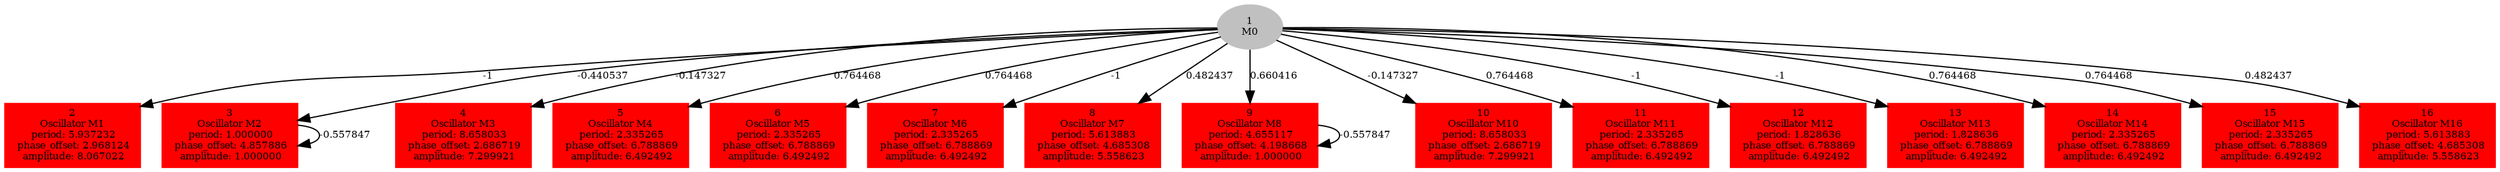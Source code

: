  digraph g{ forcelabels=true;
1[label=<1<BR/>M0>,color="grey",style=filled,fontsize=8];
2 [label=<2<BR />Oscillator M1<BR /> period: 5.937232<BR /> phase_offset: 2.968124<BR /> amplitude: 8.067022>, shape=box,color=red,style=filled,fontsize=8];3 [label=<3<BR />Oscillator M2<BR /> period: 1.000000<BR /> phase_offset: 4.857886<BR /> amplitude: 1.000000>, shape=box,color=red,style=filled,fontsize=8];4 [label=<4<BR />Oscillator M3<BR /> period: 8.658033<BR /> phase_offset: 2.686719<BR /> amplitude: 7.299921>, shape=box,color=red,style=filled,fontsize=8];5 [label=<5<BR />Oscillator M4<BR /> period: 2.335265<BR /> phase_offset: 6.788869<BR /> amplitude: 6.492492>, shape=box,color=red,style=filled,fontsize=8];6 [label=<6<BR />Oscillator M5<BR /> period: 2.335265<BR /> phase_offset: 6.788869<BR /> amplitude: 6.492492>, shape=box,color=red,style=filled,fontsize=8];7 [label=<7<BR />Oscillator M6<BR /> period: 2.335265<BR /> phase_offset: 6.788869<BR /> amplitude: 6.492492>, shape=box,color=red,style=filled,fontsize=8];8 [label=<8<BR />Oscillator M7<BR /> period: 5.613883<BR /> phase_offset: 4.685308<BR /> amplitude: 5.558623>, shape=box,color=red,style=filled,fontsize=8];9 [label=<9<BR />Oscillator M8<BR /> period: 4.655117<BR /> phase_offset: 4.198668<BR /> amplitude: 1.000000>, shape=box,color=red,style=filled,fontsize=8];10 [label=<10<BR />Oscillator M10<BR /> period: 8.658033<BR /> phase_offset: 2.686719<BR /> amplitude: 7.299921>, shape=box,color=red,style=filled,fontsize=8];11 [label=<11<BR />Oscillator M11<BR /> period: 2.335265<BR /> phase_offset: 6.788869<BR /> amplitude: 6.492492>, shape=box,color=red,style=filled,fontsize=8];12 [label=<12<BR />Oscillator M12<BR /> period: 1.828636<BR /> phase_offset: 6.788869<BR /> amplitude: 6.492492>, shape=box,color=red,style=filled,fontsize=8];13 [label=<13<BR />Oscillator M13<BR /> period: 1.828636<BR /> phase_offset: 6.788869<BR /> amplitude: 6.492492>, shape=box,color=red,style=filled,fontsize=8];14 [label=<14<BR />Oscillator M14<BR /> period: 2.335265<BR /> phase_offset: 6.788869<BR /> amplitude: 6.492492>, shape=box,color=red,style=filled,fontsize=8];15 [label=<15<BR />Oscillator M15<BR /> period: 2.335265<BR /> phase_offset: 6.788869<BR /> amplitude: 6.492492>, shape=box,color=red,style=filled,fontsize=8];16 [label=<16<BR />Oscillator M16<BR /> period: 5.613883<BR /> phase_offset: 4.685308<BR /> amplitude: 5.558623>, shape=box,color=red,style=filled,fontsize=8];1 -> 2[label="-1 ",fontsize="8"];
1 -> 3[label="-0.440537 ",fontsize="8"];
1 -> 4[label="-0.147327 ",fontsize="8"];
1 -> 5[label="0.764468 ",fontsize="8"];
1 -> 6[label="0.764468 ",fontsize="8"];
1 -> 7[label="-1 ",fontsize="8"];
1 -> 8[label="0.482437 ",fontsize="8"];
1 -> 9[label="0.660416 ",fontsize="8"];
1 -> 10[label="-0.147327 ",fontsize="8"];
1 -> 11[label="0.764468 ",fontsize="8"];
1 -> 12[label="-1 ",fontsize="8"];
1 -> 13[label="-1 ",fontsize="8"];
1 -> 14[label="0.764468 ",fontsize="8"];
1 -> 15[label="0.764468 ",fontsize="8"];
1 -> 16[label="0.482437 ",fontsize="8"];
3 -> 3[label="-0.557847 ",fontsize="8"];
9 -> 9[label="-0.557847 ",fontsize="8"];
 }
